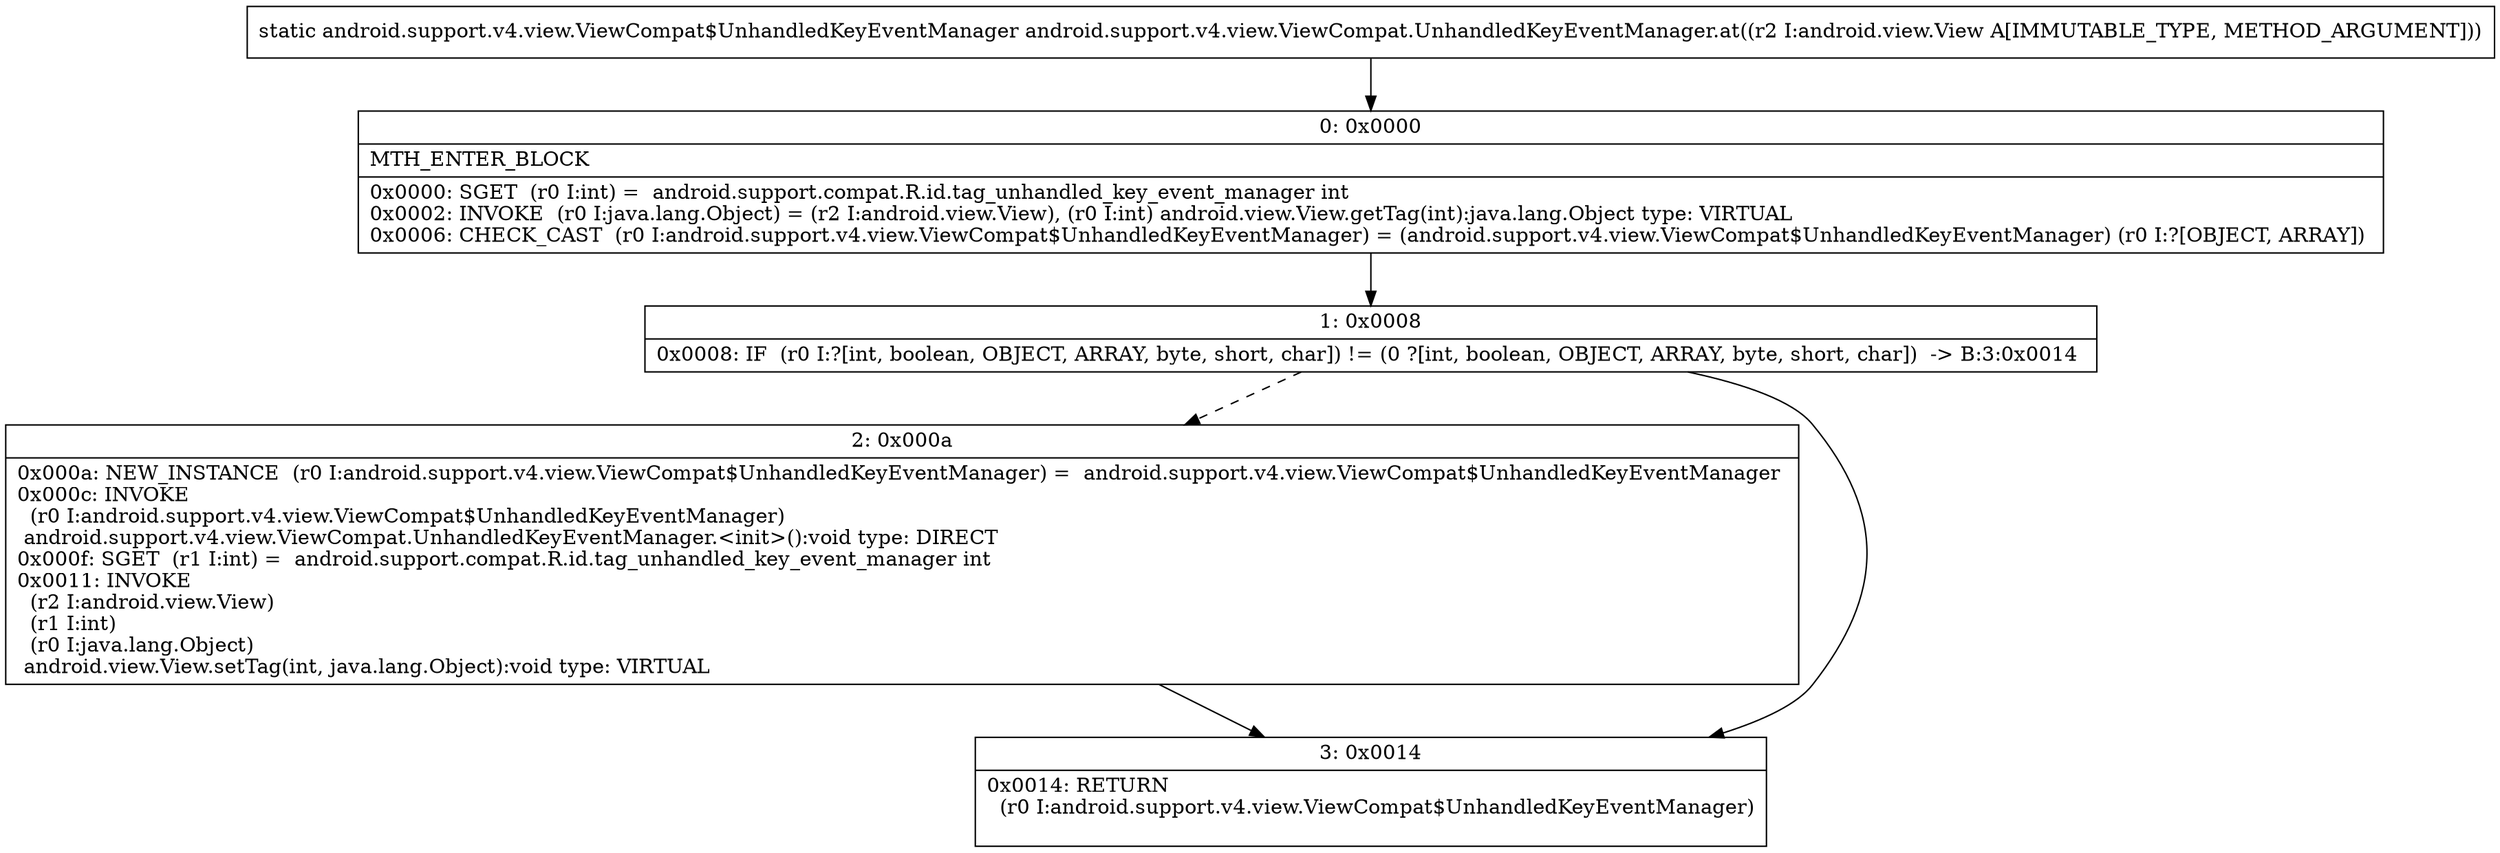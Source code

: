 digraph "CFG forandroid.support.v4.view.ViewCompat.UnhandledKeyEventManager.at(Landroid\/view\/View;)Landroid\/support\/v4\/view\/ViewCompat$UnhandledKeyEventManager;" {
Node_0 [shape=record,label="{0\:\ 0x0000|MTH_ENTER_BLOCK\l|0x0000: SGET  (r0 I:int) =  android.support.compat.R.id.tag_unhandled_key_event_manager int \l0x0002: INVOKE  (r0 I:java.lang.Object) = (r2 I:android.view.View), (r0 I:int) android.view.View.getTag(int):java.lang.Object type: VIRTUAL \l0x0006: CHECK_CAST  (r0 I:android.support.v4.view.ViewCompat$UnhandledKeyEventManager) = (android.support.v4.view.ViewCompat$UnhandledKeyEventManager) (r0 I:?[OBJECT, ARRAY]) \l}"];
Node_1 [shape=record,label="{1\:\ 0x0008|0x0008: IF  (r0 I:?[int, boolean, OBJECT, ARRAY, byte, short, char]) != (0 ?[int, boolean, OBJECT, ARRAY, byte, short, char])  \-\> B:3:0x0014 \l}"];
Node_2 [shape=record,label="{2\:\ 0x000a|0x000a: NEW_INSTANCE  (r0 I:android.support.v4.view.ViewCompat$UnhandledKeyEventManager) =  android.support.v4.view.ViewCompat$UnhandledKeyEventManager \l0x000c: INVOKE  \l  (r0 I:android.support.v4.view.ViewCompat$UnhandledKeyEventManager)\l android.support.v4.view.ViewCompat.UnhandledKeyEventManager.\<init\>():void type: DIRECT \l0x000f: SGET  (r1 I:int) =  android.support.compat.R.id.tag_unhandled_key_event_manager int \l0x0011: INVOKE  \l  (r2 I:android.view.View)\l  (r1 I:int)\l  (r0 I:java.lang.Object)\l android.view.View.setTag(int, java.lang.Object):void type: VIRTUAL \l}"];
Node_3 [shape=record,label="{3\:\ 0x0014|0x0014: RETURN  \l  (r0 I:android.support.v4.view.ViewCompat$UnhandledKeyEventManager)\l \l}"];
MethodNode[shape=record,label="{static android.support.v4.view.ViewCompat$UnhandledKeyEventManager android.support.v4.view.ViewCompat.UnhandledKeyEventManager.at((r2 I:android.view.View A[IMMUTABLE_TYPE, METHOD_ARGUMENT])) }"];
MethodNode -> Node_0;
Node_0 -> Node_1;
Node_1 -> Node_2[style=dashed];
Node_1 -> Node_3;
Node_2 -> Node_3;
}

